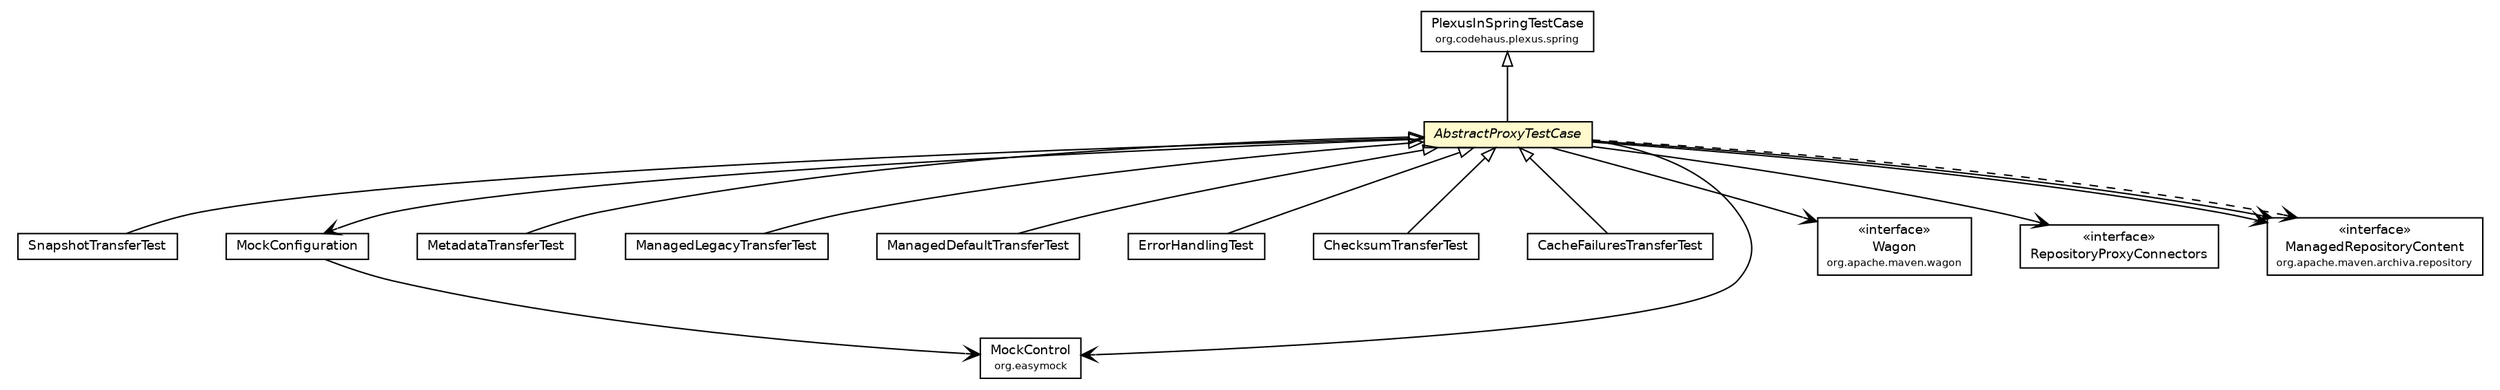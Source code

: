 #!/usr/local/bin/dot
#
# Class diagram 
# Generated by UmlGraph version 4.6 (http://www.spinellis.gr/sw/umlgraph)
#

digraph G {
	edge [fontname="Helvetica",fontsize=10,labelfontname="Helvetica",labelfontsize=10];
	node [fontname="Helvetica",fontsize=10,shape=plaintext];
	// org.apache.maven.archiva.proxy.SnapshotTransferTest
	c44253 [label=<<table border="0" cellborder="1" cellspacing="0" cellpadding="2" port="p" href="./SnapshotTransferTest.html">
		<tr><td><table border="0" cellspacing="0" cellpadding="1">
			<tr><td> SnapshotTransferTest </td></tr>
		</table></td></tr>
		</table>>, fontname="Helvetica", fontcolor="black", fontsize=9.0];
	// org.apache.maven.archiva.proxy.MockConfiguration
	c44254 [label=<<table border="0" cellborder="1" cellspacing="0" cellpadding="2" port="p" href="./MockConfiguration.html">
		<tr><td><table border="0" cellspacing="0" cellpadding="1">
			<tr><td> MockConfiguration </td></tr>
		</table></td></tr>
		</table>>, fontname="Helvetica", fontcolor="black", fontsize=9.0];
	// org.apache.maven.archiva.proxy.MetadataTransferTest
	c44255 [label=<<table border="0" cellborder="1" cellspacing="0" cellpadding="2" port="p" href="./MetadataTransferTest.html">
		<tr><td><table border="0" cellspacing="0" cellpadding="1">
			<tr><td> MetadataTransferTest </td></tr>
		</table></td></tr>
		</table>>, fontname="Helvetica", fontcolor="black", fontsize=9.0];
	// org.apache.maven.archiva.proxy.ManagedLegacyTransferTest
	c44256 [label=<<table border="0" cellborder="1" cellspacing="0" cellpadding="2" port="p" href="./ManagedLegacyTransferTest.html">
		<tr><td><table border="0" cellspacing="0" cellpadding="1">
			<tr><td> ManagedLegacyTransferTest </td></tr>
		</table></td></tr>
		</table>>, fontname="Helvetica", fontcolor="black", fontsize=9.0];
	// org.apache.maven.archiva.proxy.ManagedDefaultTransferTest
	c44257 [label=<<table border="0" cellborder="1" cellspacing="0" cellpadding="2" port="p" href="./ManagedDefaultTransferTest.html">
		<tr><td><table border="0" cellspacing="0" cellpadding="1">
			<tr><td> ManagedDefaultTransferTest </td></tr>
		</table></td></tr>
		</table>>, fontname="Helvetica", fontcolor="black", fontsize=9.0];
	// org.apache.maven.archiva.proxy.ErrorHandlingTest
	c44259 [label=<<table border="0" cellborder="1" cellspacing="0" cellpadding="2" port="p" href="./ErrorHandlingTest.html">
		<tr><td><table border="0" cellspacing="0" cellpadding="1">
			<tr><td> ErrorHandlingTest </td></tr>
		</table></td></tr>
		</table>>, fontname="Helvetica", fontcolor="black", fontsize=9.0];
	// org.apache.maven.archiva.proxy.ChecksumTransferTest
	c44260 [label=<<table border="0" cellborder="1" cellspacing="0" cellpadding="2" port="p" href="./ChecksumTransferTest.html">
		<tr><td><table border="0" cellspacing="0" cellpadding="1">
			<tr><td> ChecksumTransferTest </td></tr>
		</table></td></tr>
		</table>>, fontname="Helvetica", fontcolor="black", fontsize=9.0];
	// org.apache.maven.archiva.proxy.CacheFailuresTransferTest
	c44261 [label=<<table border="0" cellborder="1" cellspacing="0" cellpadding="2" port="p" href="./CacheFailuresTransferTest.html">
		<tr><td><table border="0" cellspacing="0" cellpadding="1">
			<tr><td> CacheFailuresTransferTest </td></tr>
		</table></td></tr>
		</table>>, fontname="Helvetica", fontcolor="black", fontsize=9.0];
	// org.apache.maven.archiva.proxy.AbstractProxyTestCase
	c44262 [label=<<table border="0" cellborder="1" cellspacing="0" cellpadding="2" port="p" bgcolor="lemonChiffon" href="./AbstractProxyTestCase.html">
		<tr><td><table border="0" cellspacing="0" cellpadding="1">
			<tr><td><font face="Helvetica-Oblique"> AbstractProxyTestCase </font></td></tr>
		</table></td></tr>
		</table>>, fontname="Helvetica", fontcolor="black", fontsize=9.0];
	//org.apache.maven.archiva.proxy.SnapshotTransferTest extends org.apache.maven.archiva.proxy.AbstractProxyTestCase
	c44262:p -> c44253:p [dir=back,arrowtail=empty];
	//org.apache.maven.archiva.proxy.MetadataTransferTest extends org.apache.maven.archiva.proxy.AbstractProxyTestCase
	c44262:p -> c44255:p [dir=back,arrowtail=empty];
	//org.apache.maven.archiva.proxy.ManagedLegacyTransferTest extends org.apache.maven.archiva.proxy.AbstractProxyTestCase
	c44262:p -> c44256:p [dir=back,arrowtail=empty];
	//org.apache.maven.archiva.proxy.ManagedDefaultTransferTest extends org.apache.maven.archiva.proxy.AbstractProxyTestCase
	c44262:p -> c44257:p [dir=back,arrowtail=empty];
	//org.apache.maven.archiva.proxy.ErrorHandlingTest extends org.apache.maven.archiva.proxy.AbstractProxyTestCase
	c44262:p -> c44259:p [dir=back,arrowtail=empty];
	//org.apache.maven.archiva.proxy.ChecksumTransferTest extends org.apache.maven.archiva.proxy.AbstractProxyTestCase
	c44262:p -> c44260:p [dir=back,arrowtail=empty];
	//org.apache.maven.archiva.proxy.CacheFailuresTransferTest extends org.apache.maven.archiva.proxy.AbstractProxyTestCase
	c44262:p -> c44261:p [dir=back,arrowtail=empty];
	//org.apache.maven.archiva.proxy.AbstractProxyTestCase extends org.codehaus.plexus.spring.PlexusInSpringTestCase
	c44313:p -> c44262:p [dir=back,arrowtail=empty];
	// org.apache.maven.archiva.proxy.MockConfiguration NAVASSOC org.easymock.MockControl
	c44254:p -> c44314:p [taillabel="", label="", headlabel="", fontname="Helvetica", fontcolor="black", fontsize=10.0, color="black", arrowhead=open];
	// org.apache.maven.archiva.proxy.AbstractProxyTestCase NAVASSOC org.easymock.MockControl
	c44262:p -> c44314:p [taillabel="", label="", headlabel="", fontname="Helvetica", fontcolor="black", fontsize=10.0, color="black", arrowhead=open];
	// org.apache.maven.archiva.proxy.AbstractProxyTestCase NAVASSOC org.apache.maven.wagon.Wagon
	c44262:p -> c44315:p [taillabel="", label="", headlabel="", fontname="Helvetica", fontcolor="black", fontsize=10.0, color="black", arrowhead=open];
	// org.apache.maven.archiva.proxy.AbstractProxyTestCase NAVASSOC org.apache.maven.archiva.proxy.RepositoryProxyConnectors
	c44262:p -> c44316:p [taillabel="", label="", headlabel="", fontname="Helvetica", fontcolor="black", fontsize=10.0, color="black", arrowhead=open];
	// org.apache.maven.archiva.proxy.AbstractProxyTestCase NAVASSOC org.apache.maven.archiva.repository.ManagedRepositoryContent
	c44262:p -> c44317:p [taillabel="", label="", headlabel="", fontname="Helvetica", fontcolor="black", fontsize=10.0, color="black", arrowhead=open];
	// org.apache.maven.archiva.proxy.AbstractProxyTestCase NAVASSOC org.apache.maven.archiva.repository.ManagedRepositoryContent
	c44262:p -> c44317:p [taillabel="", label="", headlabel="", fontname="Helvetica", fontcolor="black", fontsize=10.0, color="black", arrowhead=open];
	// org.apache.maven.archiva.proxy.AbstractProxyTestCase NAVASSOC org.apache.maven.archiva.proxy.MockConfiguration
	c44262:p -> c44254:p [taillabel="", label="", headlabel="", fontname="Helvetica", fontcolor="black", fontsize=10.0, color="black", arrowhead=open];
	// org.apache.maven.archiva.proxy.AbstractProxyTestCase DEPEND org.apache.maven.archiva.repository.ManagedRepositoryContent
	c44262:p -> c44317:p [taillabel="", label="", headlabel="", fontname="Helvetica", fontcolor="black", fontsize=10.0, color="black", arrowhead=open, style=dashed];
	// org.easymock.MockControl
	c44314 [label=<<table border="0" cellborder="1" cellspacing="0" cellpadding="2" port="p" href="http://java.sun.com/j2se/1.4.2/docs/api/org/easymock/MockControl.html">
		<tr><td><table border="0" cellspacing="0" cellpadding="1">
			<tr><td> MockControl </td></tr>
			<tr><td><font point-size="7.0"> org.easymock </font></td></tr>
		</table></td></tr>
		</table>>, fontname="Helvetica", fontcolor="black", fontsize=9.0];
	// org.apache.maven.archiva.repository.ManagedRepositoryContent
	c44317 [label=<<table border="0" cellborder="1" cellspacing="0" cellpadding="2" port="p" href="http://java.sun.com/j2se/1.4.2/docs/api/org/apache/maven/archiva/repository/ManagedRepositoryContent.html">
		<tr><td><table border="0" cellspacing="0" cellpadding="1">
			<tr><td> &laquo;interface&raquo; </td></tr>
			<tr><td> ManagedRepositoryContent </td></tr>
			<tr><td><font point-size="7.0"> org.apache.maven.archiva.repository </font></td></tr>
		</table></td></tr>
		</table>>, fontname="Helvetica", fontcolor="black", fontsize=9.0];
	// org.apache.maven.wagon.Wagon
	c44315 [label=<<table border="0" cellborder="1" cellspacing="0" cellpadding="2" port="p" href="http://java.sun.com/j2se/1.4.2/docs/api/org/apache/maven/wagon/Wagon.html">
		<tr><td><table border="0" cellspacing="0" cellpadding="1">
			<tr><td> &laquo;interface&raquo; </td></tr>
			<tr><td> Wagon </td></tr>
			<tr><td><font point-size="7.0"> org.apache.maven.wagon </font></td></tr>
		</table></td></tr>
		</table>>, fontname="Helvetica", fontcolor="black", fontsize=9.0];
	// org.codehaus.plexus.spring.PlexusInSpringTestCase
	c44313 [label=<<table border="0" cellborder="1" cellspacing="0" cellpadding="2" port="p" href="http://java.sun.com/j2se/1.4.2/docs/api/org/codehaus/plexus/spring/PlexusInSpringTestCase.html">
		<tr><td><table border="0" cellspacing="0" cellpadding="1">
			<tr><td> PlexusInSpringTestCase </td></tr>
			<tr><td><font point-size="7.0"> org.codehaus.plexus.spring </font></td></tr>
		</table></td></tr>
		</table>>, fontname="Helvetica", fontcolor="black", fontsize=9.0];
	// org.apache.maven.archiva.proxy.RepositoryProxyConnectors
	c44316 [label=<<table border="0" cellborder="1" cellspacing="0" cellpadding="2" port="p" href="http://java.sun.com/j2se/1.4.2/docs/api/org/apache/maven/archiva/proxy/RepositoryProxyConnectors.html">
		<tr><td><table border="0" cellspacing="0" cellpadding="1">
			<tr><td> &laquo;interface&raquo; </td></tr>
			<tr><td> RepositoryProxyConnectors </td></tr>
		</table></td></tr>
		</table>>, fontname="Helvetica", fontcolor="black", fontsize=9.0];
}

